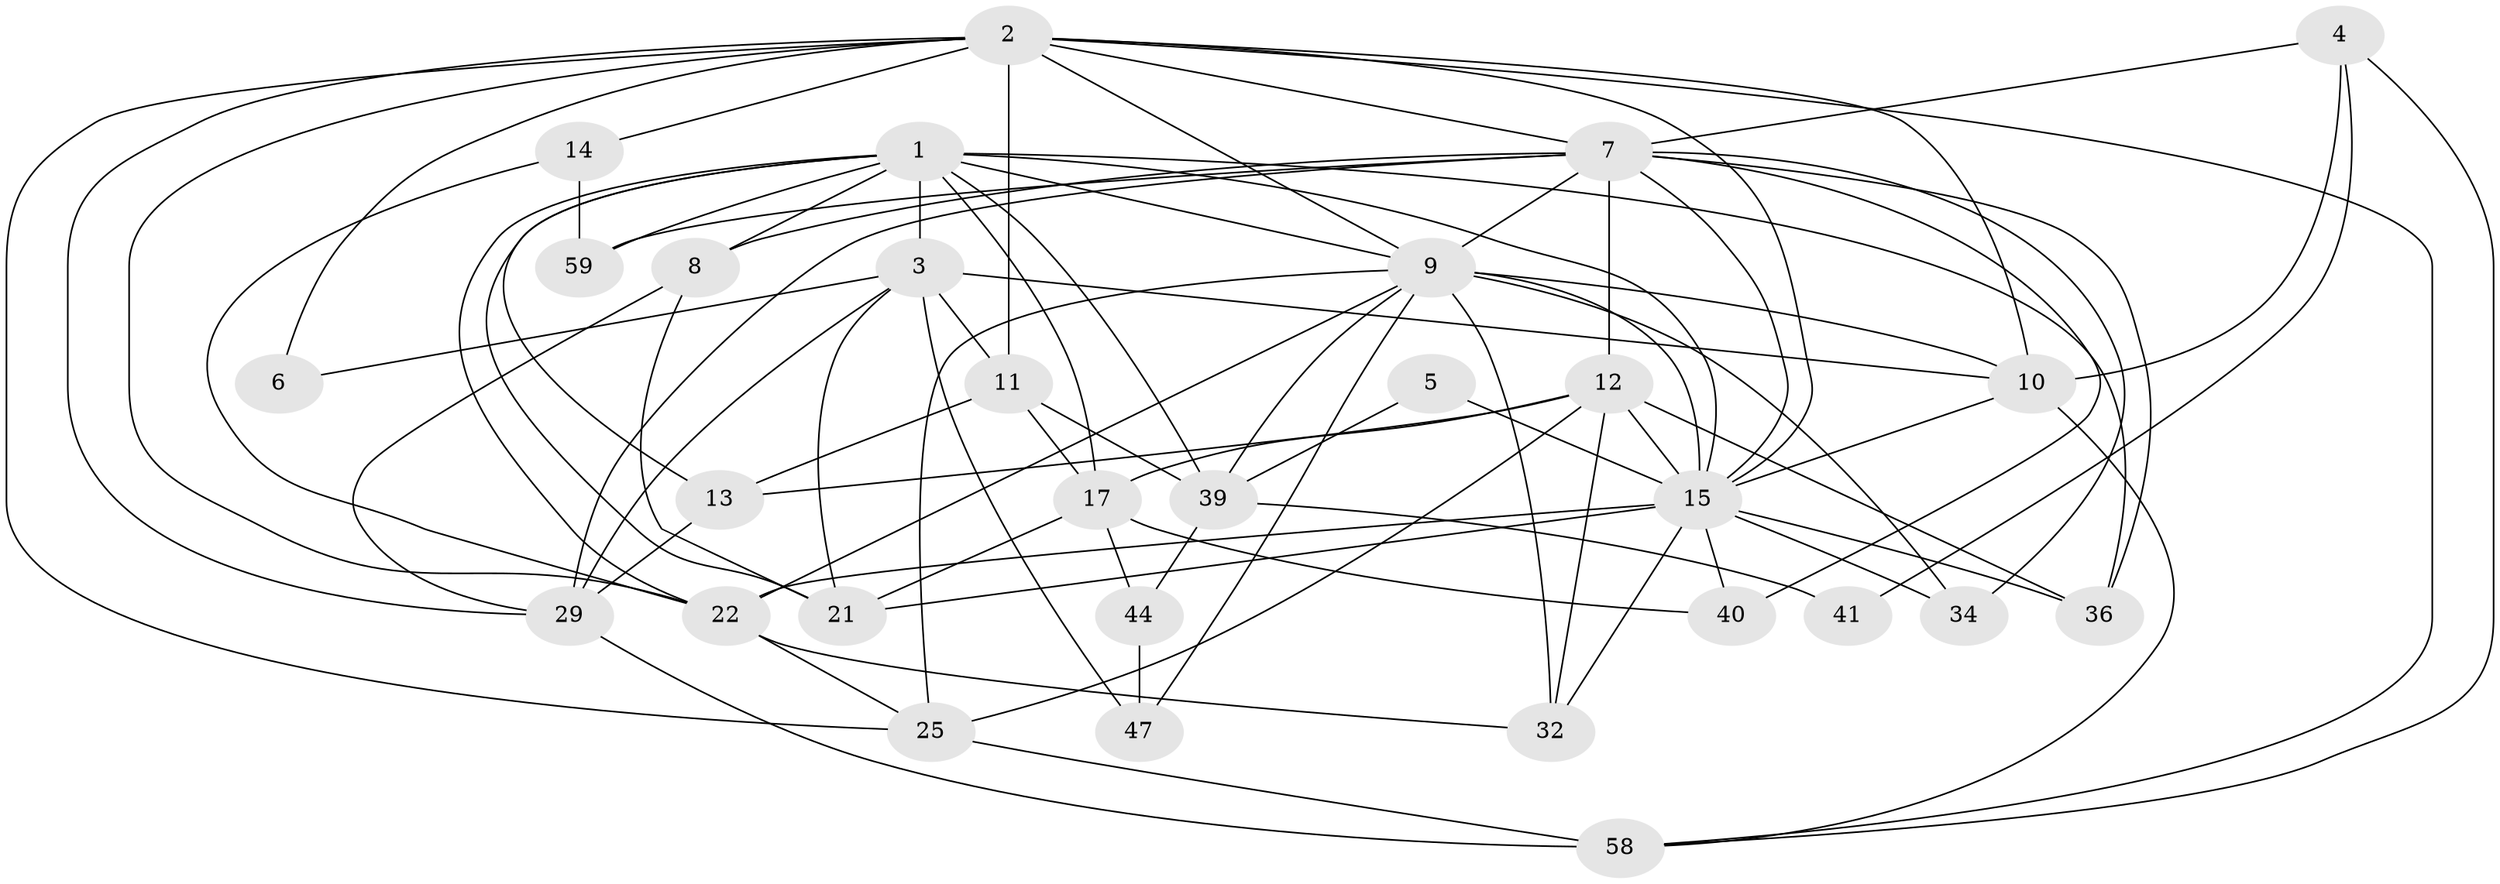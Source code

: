 // original degree distribution, {8: 0.03278688524590164, 7: 0.06557377049180328, 4: 0.29508196721311475, 2: 0.13114754098360656, 6: 0.04918032786885246, 3: 0.29508196721311475, 5: 0.13114754098360656}
// Generated by graph-tools (version 1.1) at 2025/14/03/09/25 04:14:53]
// undirected, 30 vertices, 83 edges
graph export_dot {
graph [start="1"]
  node [color=gray90,style=filled];
  1 [super="+42"];
  2 [super="+31"];
  3 [super="+19"];
  4;
  5;
  6;
  7 [super="+50+52+28"];
  8 [super="+27"];
  9 [super="+51+37"];
  10 [super="+30"];
  11 [super="+20"];
  12 [super="+23"];
  13 [super="+33"];
  14;
  15 [super="+54+45+16"];
  17 [super="+38"];
  21 [super="+26"];
  22 [super="+24"];
  25;
  29 [super="+55+61"];
  32 [super="+35"];
  34;
  36;
  39 [super="+46"];
  40;
  41;
  44;
  47;
  58 [super="+60"];
  59;
  1 -- 21;
  1 -- 3 [weight=2];
  1 -- 17 [weight=2];
  1 -- 39;
  1 -- 36;
  1 -- 22;
  1 -- 8;
  1 -- 59;
  1 -- 13;
  1 -- 15;
  1 -- 9;
  2 -- 25;
  2 -- 10;
  2 -- 14;
  2 -- 7;
  2 -- 29;
  2 -- 15;
  2 -- 22;
  2 -- 6;
  2 -- 9;
  2 -- 58;
  2 -- 11;
  3 -- 6;
  3 -- 29;
  3 -- 21;
  3 -- 11;
  3 -- 10;
  3 -- 47;
  4 -- 10;
  4 -- 41;
  4 -- 7;
  4 -- 58;
  5 -- 39;
  5 -- 15;
  7 -- 8;
  7 -- 36;
  7 -- 59;
  7 -- 12;
  7 -- 40;
  7 -- 34;
  7 -- 29;
  7 -- 15;
  7 -- 9;
  8 -- 21;
  8 -- 29;
  9 -- 32;
  9 -- 34;
  9 -- 47;
  9 -- 15 [weight=2];
  9 -- 22;
  9 -- 25;
  9 -- 10;
  9 -- 39;
  10 -- 15;
  10 -- 58;
  11 -- 39 [weight=2];
  11 -- 17;
  11 -- 13;
  12 -- 32;
  12 -- 17;
  12 -- 13;
  12 -- 25;
  12 -- 36;
  12 -- 15;
  13 -- 29;
  14 -- 59;
  14 -- 22;
  15 -- 21 [weight=3];
  15 -- 22;
  15 -- 32;
  15 -- 34;
  15 -- 36;
  15 -- 40;
  17 -- 40;
  17 -- 21;
  17 -- 44;
  22 -- 25;
  22 -- 32;
  25 -- 58;
  29 -- 58 [weight=2];
  39 -- 44;
  39 -- 41;
  44 -- 47;
}
